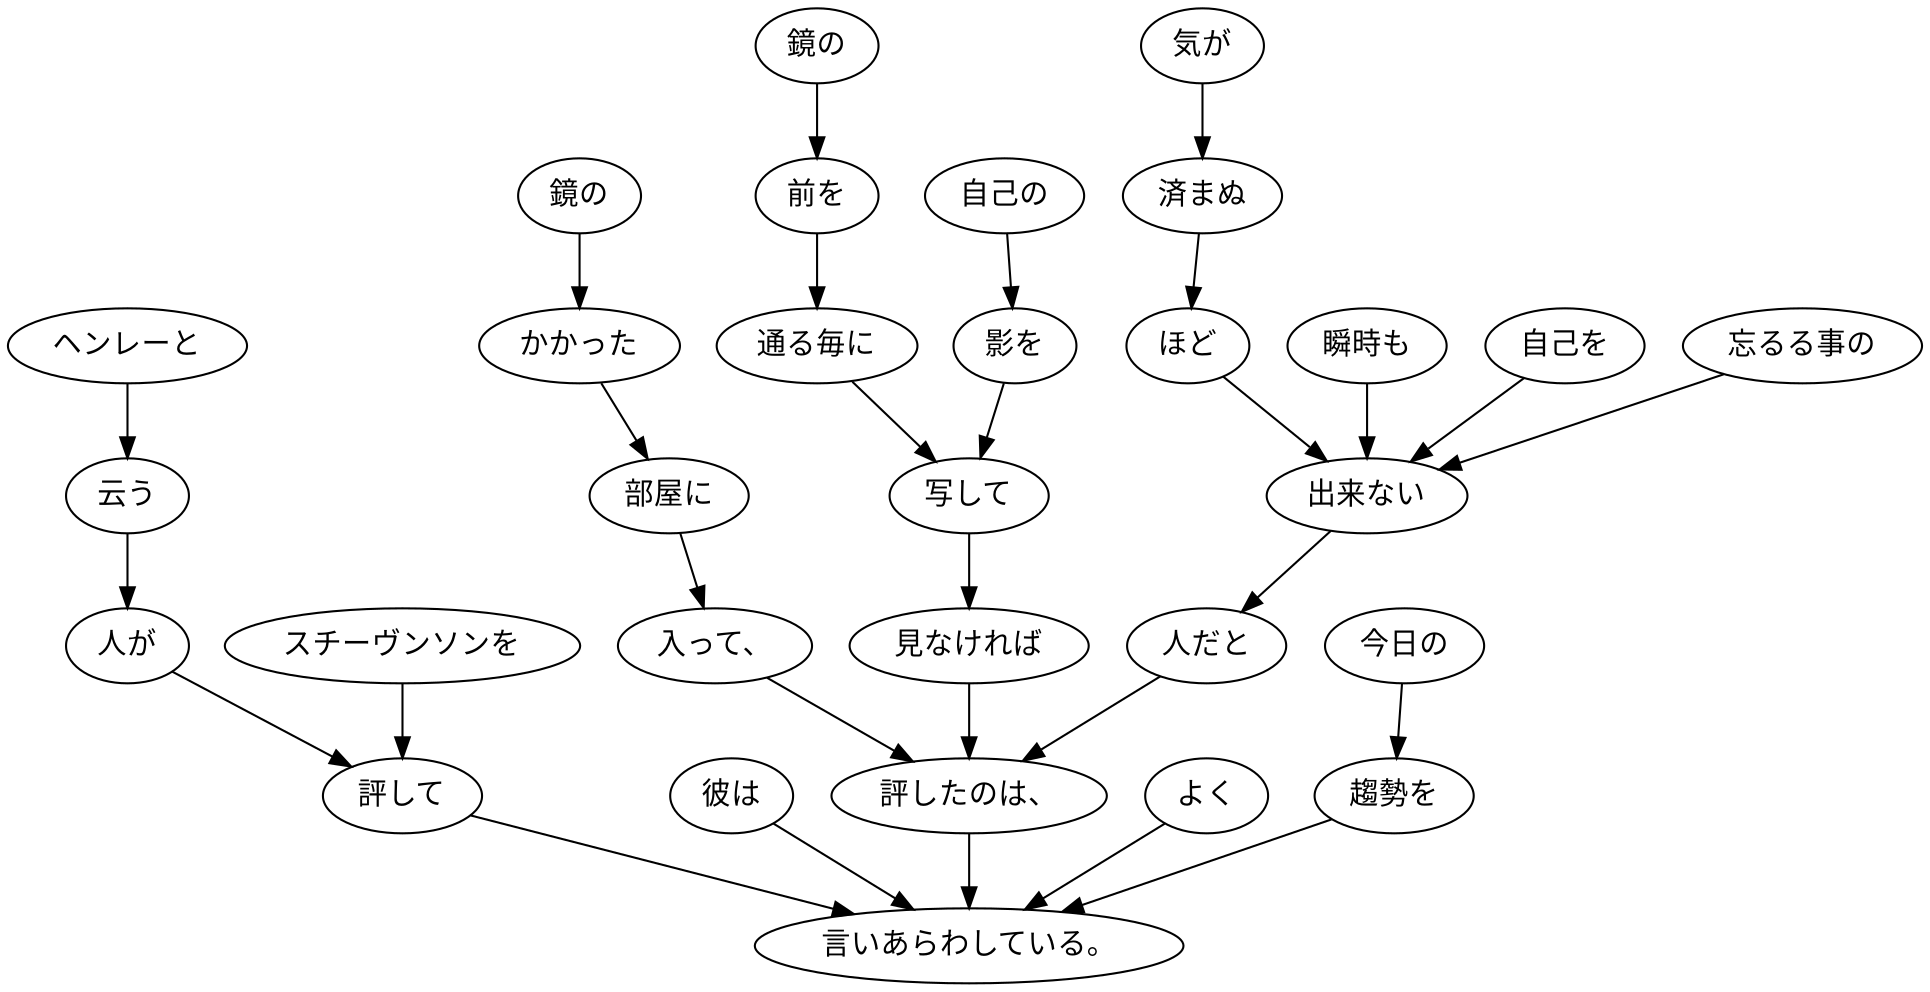 digraph graph8503 {
	node0 [label="ヘンレーと"];
	node1 [label="云う"];
	node2 [label="人が"];
	node3 [label="スチーヴンソンを"];
	node4 [label="評して"];
	node5 [label="彼は"];
	node6 [label="鏡の"];
	node7 [label="かかった"];
	node8 [label="部屋に"];
	node9 [label="入って、"];
	node10 [label="鏡の"];
	node11 [label="前を"];
	node12 [label="通る毎に"];
	node13 [label="自己の"];
	node14 [label="影を"];
	node15 [label="写して"];
	node16 [label="見なければ"];
	node17 [label="気が"];
	node18 [label="済まぬ"];
	node19 [label="ほど"];
	node20 [label="瞬時も"];
	node21 [label="自己を"];
	node22 [label="忘るる事の"];
	node23 [label="出来ない"];
	node24 [label="人だと"];
	node25 [label="評したのは、"];
	node26 [label="よく"];
	node27 [label="今日の"];
	node28 [label="趨勢を"];
	node29 [label="言いあらわしている。"];
	node0 -> node1;
	node1 -> node2;
	node2 -> node4;
	node3 -> node4;
	node4 -> node29;
	node5 -> node29;
	node6 -> node7;
	node7 -> node8;
	node8 -> node9;
	node9 -> node25;
	node10 -> node11;
	node11 -> node12;
	node12 -> node15;
	node13 -> node14;
	node14 -> node15;
	node15 -> node16;
	node16 -> node25;
	node17 -> node18;
	node18 -> node19;
	node19 -> node23;
	node20 -> node23;
	node21 -> node23;
	node22 -> node23;
	node23 -> node24;
	node24 -> node25;
	node25 -> node29;
	node26 -> node29;
	node27 -> node28;
	node28 -> node29;
}
